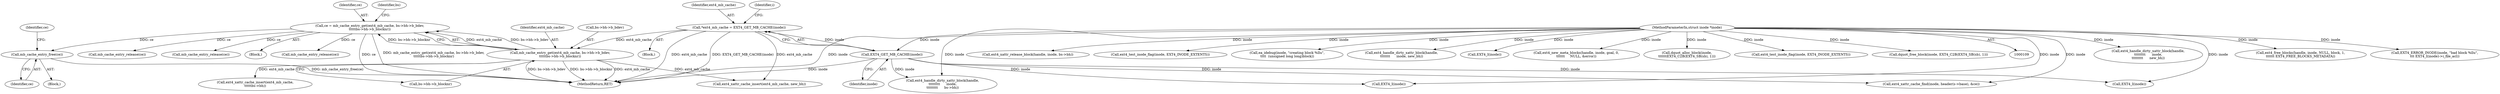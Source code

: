 digraph "0_linux_82939d7999dfc1f1998c4b1c12e2f19edbdff272_3@API" {
"1000212" [label="(Call,mb_cache_entry_free(ce))"];
"1000165" [label="(Call,ce = mb_cache_entry_get(ext4_mb_cache, bs->bh->b_bdev,\n\t\t\t\t\tbs->bh->b_blocknr))"];
"1000167" [label="(Call,mb_cache_entry_get(ext4_mb_cache, bs->bh->b_bdev,\n\t\t\t\t\tbs->bh->b_blocknr))"];
"1000141" [label="(Call,*ext4_mb_cache = EXT4_GET_MB_CACHE(inode))"];
"1000143" [label="(Call,EXT4_GET_MB_CACHE(inode))"];
"1000111" [label="(MethodParameterIn,struct inode *inode)"];
"1000168" [label="(Identifier,ext4_mb_cache)"];
"1000142" [label="(Identifier,ext4_mb_cache)"];
"1000571" [label="(Call,ext4_handle_dirty_xattr_block(handle,\n\t\t\t\t\t\t\t\t      inode,\n\t\t\t\t\t\t\t\t      new_bh))"];
"1000148" [label="(Identifier,i)"];
"1000676" [label="(Call,ext4_free_blocks(handle, inode, NULL, block, 1,\n\t\t\t\t\t\t EXT4_FREE_BLOCKS_METADATA))"];
"1000245" [label="(Call,ext4_xattr_cache_insert(ext4_mb_cache,\n\t\t\t\t\tbs->bh))"];
"1000794" [label="(Call,EXT4_ERROR_INODE(inode, \"bad block %llu\",\n\t\t\t EXT4_I(inode)->i_file_acl))"];
"1000169" [label="(Call,bs->bh->b_bdev)"];
"1000506" [label="(Call,ext4_xattr_cache_find(inode, header(s->base), &ce))"];
"1000798" [label="(Call,EXT4_I(inode))"];
"1000211" [label="(Block,)"];
"1000298" [label="(Call,mb_cache_entry_release(ce))"];
"1000174" [label="(Call,bs->bh->b_blocknr)"];
"1000748" [label="(Call,ext4_xattr_release_block(handle, inode, bs->bh))"];
"1000166" [label="(Identifier,ce)"];
"1000625" [label="(Call,ext4_test_inode_flag(inode, EXT4_INODE_EXTENTS))"];
"1000655" [label="(Call,ea_idebug(inode, \"creating block %llu\",\n\t\t\t\t  (unsigned long long)block))"];
"1000578" [label="(Call,mb_cache_entry_release(ce))"];
"1000265" [label="(Call,ext4_handle_dirty_xattr_block(handle,\n\t\t\t\t\t\t\t\t      inode,\n\t\t\t\t\t\t\t\t      bs->bh))"];
"1000720" [label="(Call,ext4_handle_dirty_xattr_block(handle,\n\t\t\t\t\t\t\t      inode, new_bh))"];
"1000213" [label="(Identifier,ce)"];
"1000181" [label="(Identifier,bs)"];
"1000620" [label="(Call,EXT4_I(inode))"];
"1000635" [label="(Call,ext4_new_meta_blocks(handle, inode, goal, 0,\n\t\t\t\t\t\t     NULL, &error))"];
"1000144" [label="(Identifier,inode)"];
"1000143" [label="(Call,EXT4_GET_MB_CACHE(inode))"];
"1000802" [label="(MethodReturn,RET)"];
"1000164" [label="(Block,)"];
"1000530" [label="(Call,dquot_alloc_block(inode,\n\t\t\t\t\t\tEXT4_C2B(EXT4_SB(sb), 1)))"];
"1000760" [label="(Call,mb_cache_entry_release(ce))"];
"1000212" [label="(Call,mb_cache_entry_free(ce))"];
"1000165" [label="(Call,ce = mb_cache_entry_get(ext4_mb_cache, bs->bh->b_bdev,\n\t\t\t\t\tbs->bh->b_blocknr))"];
"1000215" [label="(Identifier,ce)"];
"1000729" [label="(Call,EXT4_I(inode))"];
"1000648" [label="(Call,ext4_test_inode_flag(inode, EXT4_INODE_EXTENTS))"];
"1000141" [label="(Call,*ext4_mb_cache = EXT4_GET_MB_CACHE(inode))"];
"1000786" [label="(Call,dquot_free_block(inode, EXT4_C2B(EXT4_SB(sb), 1)))"];
"1000114" [label="(Block,)"];
"1000715" [label="(Call,ext4_xattr_cache_insert(ext4_mb_cache, new_bh))"];
"1000167" [label="(Call,mb_cache_entry_get(ext4_mb_cache, bs->bh->b_bdev,\n\t\t\t\t\tbs->bh->b_blocknr))"];
"1000111" [label="(MethodParameterIn,struct inode *inode)"];
"1000212" -> "1000211"  [label="AST: "];
"1000212" -> "1000213"  [label="CFG: "];
"1000213" -> "1000212"  [label="AST: "];
"1000215" -> "1000212"  [label="CFG: "];
"1000212" -> "1000802"  [label="DDG: mb_cache_entry_free(ce)"];
"1000165" -> "1000212"  [label="DDG: ce"];
"1000165" -> "1000164"  [label="AST: "];
"1000165" -> "1000167"  [label="CFG: "];
"1000166" -> "1000165"  [label="AST: "];
"1000167" -> "1000165"  [label="AST: "];
"1000181" -> "1000165"  [label="CFG: "];
"1000165" -> "1000802"  [label="DDG: ce"];
"1000165" -> "1000802"  [label="DDG: mb_cache_entry_get(ext4_mb_cache, bs->bh->b_bdev,\n\t\t\t\t\tbs->bh->b_blocknr)"];
"1000167" -> "1000165"  [label="DDG: ext4_mb_cache"];
"1000167" -> "1000165"  [label="DDG: bs->bh->b_bdev"];
"1000167" -> "1000165"  [label="DDG: bs->bh->b_blocknr"];
"1000165" -> "1000298"  [label="DDG: ce"];
"1000165" -> "1000578"  [label="DDG: ce"];
"1000165" -> "1000760"  [label="DDG: ce"];
"1000167" -> "1000174"  [label="CFG: "];
"1000168" -> "1000167"  [label="AST: "];
"1000169" -> "1000167"  [label="AST: "];
"1000174" -> "1000167"  [label="AST: "];
"1000167" -> "1000802"  [label="DDG: ext4_mb_cache"];
"1000167" -> "1000802"  [label="DDG: bs->bh->b_bdev"];
"1000167" -> "1000802"  [label="DDG: bs->bh->b_blocknr"];
"1000141" -> "1000167"  [label="DDG: ext4_mb_cache"];
"1000167" -> "1000245"  [label="DDG: ext4_mb_cache"];
"1000167" -> "1000715"  [label="DDG: ext4_mb_cache"];
"1000141" -> "1000114"  [label="AST: "];
"1000141" -> "1000143"  [label="CFG: "];
"1000142" -> "1000141"  [label="AST: "];
"1000143" -> "1000141"  [label="AST: "];
"1000148" -> "1000141"  [label="CFG: "];
"1000141" -> "1000802"  [label="DDG: ext4_mb_cache"];
"1000141" -> "1000802"  [label="DDG: EXT4_GET_MB_CACHE(inode)"];
"1000143" -> "1000141"  [label="DDG: inode"];
"1000141" -> "1000715"  [label="DDG: ext4_mb_cache"];
"1000143" -> "1000144"  [label="CFG: "];
"1000144" -> "1000143"  [label="AST: "];
"1000143" -> "1000802"  [label="DDG: inode"];
"1000111" -> "1000143"  [label="DDG: inode"];
"1000143" -> "1000265"  [label="DDG: inode"];
"1000143" -> "1000506"  [label="DDG: inode"];
"1000143" -> "1000729"  [label="DDG: inode"];
"1000143" -> "1000798"  [label="DDG: inode"];
"1000111" -> "1000109"  [label="AST: "];
"1000111" -> "1000802"  [label="DDG: inode"];
"1000111" -> "1000265"  [label="DDG: inode"];
"1000111" -> "1000506"  [label="DDG: inode"];
"1000111" -> "1000530"  [label="DDG: inode"];
"1000111" -> "1000571"  [label="DDG: inode"];
"1000111" -> "1000620"  [label="DDG: inode"];
"1000111" -> "1000625"  [label="DDG: inode"];
"1000111" -> "1000635"  [label="DDG: inode"];
"1000111" -> "1000648"  [label="DDG: inode"];
"1000111" -> "1000655"  [label="DDG: inode"];
"1000111" -> "1000676"  [label="DDG: inode"];
"1000111" -> "1000720"  [label="DDG: inode"];
"1000111" -> "1000729"  [label="DDG: inode"];
"1000111" -> "1000748"  [label="DDG: inode"];
"1000111" -> "1000786"  [label="DDG: inode"];
"1000111" -> "1000794"  [label="DDG: inode"];
"1000111" -> "1000798"  [label="DDG: inode"];
}
